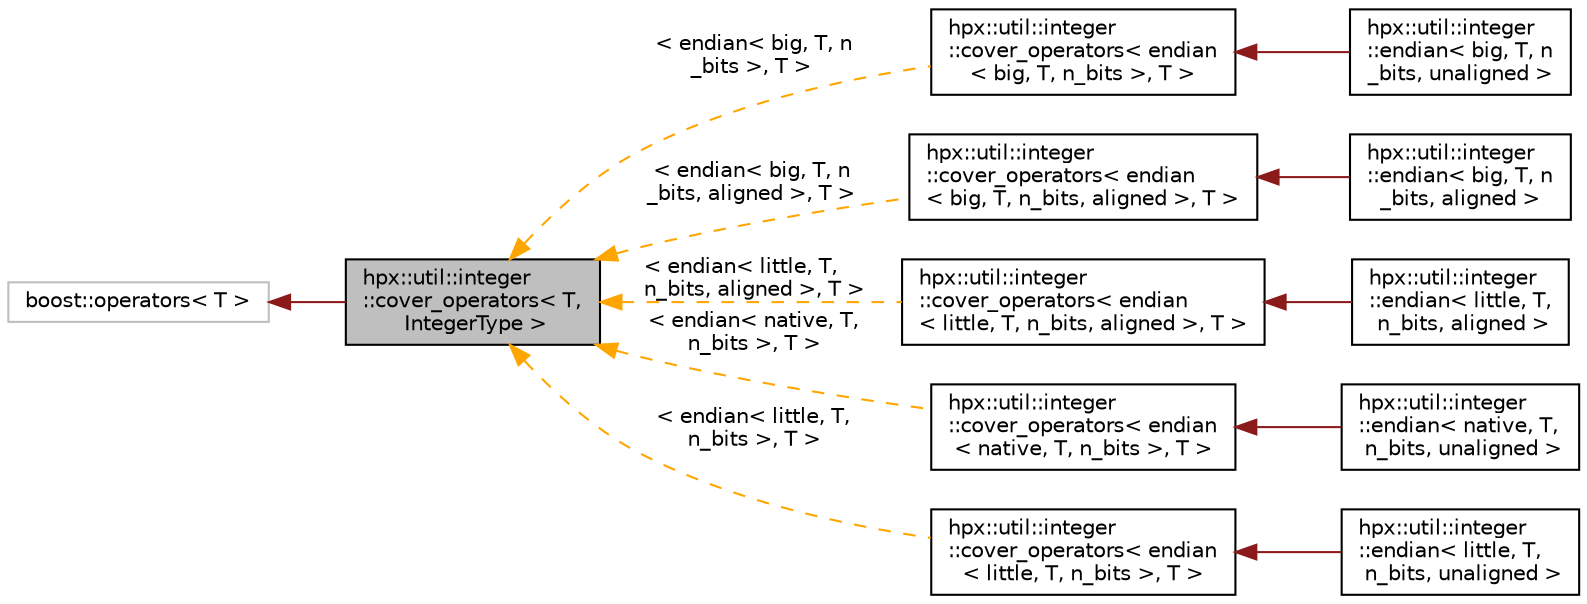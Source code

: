 digraph "hpx::util::integer::cover_operators&lt; T, IntegerType &gt;"
{
  edge [fontname="Helvetica",fontsize="10",labelfontname="Helvetica",labelfontsize="10"];
  node [fontname="Helvetica",fontsize="10",shape=record];
  rankdir="LR";
  Node0 [label="hpx::util::integer\l::cover_operators\< T,\l IntegerType \>",height=0.2,width=0.4,color="black", fillcolor="grey75", style="filled", fontcolor="black"];
  Node1 -> Node0 [dir="back",color="firebrick4",fontsize="10",style="solid",fontname="Helvetica"];
  Node1 [label="boost::operators\< T \>",height=0.2,width=0.4,color="grey75", fillcolor="white", style="filled"];
  Node0 -> Node2 [dir="back",color="orange",fontsize="10",style="dashed",label=" \< endian\< big, T, n\l_bits \>, T \>" ,fontname="Helvetica"];
  Node2 [label="hpx::util::integer\l::cover_operators\< endian\l\< big, T, n_bits \>, T \>",height=0.2,width=0.4,color="black", fillcolor="white", style="filled",URL="$d5/d87/classhpx_1_1util_1_1integer_1_1cover__operators.html"];
  Node2 -> Node3 [dir="back",color="firebrick4",fontsize="10",style="solid",fontname="Helvetica"];
  Node3 [label="hpx::util::integer\l::endian\< big, T, n\l_bits, unaligned \>",height=0.2,width=0.4,color="black", fillcolor="white", style="filled",URL="$d4/d93/classhpx_1_1util_1_1integer_1_1endian_3_01big_00_01_t_00_01n__bits_00_01unaligned_01_4.html"];
  Node0 -> Node4 [dir="back",color="orange",fontsize="10",style="dashed",label=" \< endian\< big, T, n\l_bits, aligned \>, T \>" ,fontname="Helvetica"];
  Node4 [label="hpx::util::integer\l::cover_operators\< endian\l\< big, T, n_bits, aligned \>, T \>",height=0.2,width=0.4,color="black", fillcolor="white", style="filled",URL="$d5/d87/classhpx_1_1util_1_1integer_1_1cover__operators.html"];
  Node4 -> Node5 [dir="back",color="firebrick4",fontsize="10",style="solid",fontname="Helvetica"];
  Node5 [label="hpx::util::integer\l::endian\< big, T, n\l_bits, aligned \>",height=0.2,width=0.4,color="black", fillcolor="white", style="filled",URL="$d6/d6e/classhpx_1_1util_1_1integer_1_1endian_3_01big_00_01_t_00_01n__bits_00_01aligned_01_4.html"];
  Node0 -> Node6 [dir="back",color="orange",fontsize="10",style="dashed",label=" \< endian\< little, T,\l n_bits, aligned \>, T \>" ,fontname="Helvetica"];
  Node6 [label="hpx::util::integer\l::cover_operators\< endian\l\< little, T, n_bits, aligned \>, T \>",height=0.2,width=0.4,color="black", fillcolor="white", style="filled",URL="$d5/d87/classhpx_1_1util_1_1integer_1_1cover__operators.html"];
  Node6 -> Node7 [dir="back",color="firebrick4",fontsize="10",style="solid",fontname="Helvetica"];
  Node7 [label="hpx::util::integer\l::endian\< little, T,\l n_bits, aligned \>",height=0.2,width=0.4,color="black", fillcolor="white", style="filled",URL="$d8/dbb/classhpx_1_1util_1_1integer_1_1endian_3_01little_00_01_t_00_01n__bits_00_01aligned_01_4.html"];
  Node0 -> Node8 [dir="back",color="orange",fontsize="10",style="dashed",label=" \< endian\< native, T,\l n_bits \>, T \>" ,fontname="Helvetica"];
  Node8 [label="hpx::util::integer\l::cover_operators\< endian\l\< native, T, n_bits \>, T \>",height=0.2,width=0.4,color="black", fillcolor="white", style="filled",URL="$d5/d87/classhpx_1_1util_1_1integer_1_1cover__operators.html"];
  Node8 -> Node9 [dir="back",color="firebrick4",fontsize="10",style="solid",fontname="Helvetica"];
  Node9 [label="hpx::util::integer\l::endian\< native, T,\l n_bits, unaligned \>",height=0.2,width=0.4,color="black", fillcolor="white", style="filled",URL="$d7/d03/classhpx_1_1util_1_1integer_1_1endian_3_01native_00_01_t_00_01n__bits_00_01unaligned_01_4.html"];
  Node0 -> Node10 [dir="back",color="orange",fontsize="10",style="dashed",label=" \< endian\< little, T,\l n_bits \>, T \>" ,fontname="Helvetica"];
  Node10 [label="hpx::util::integer\l::cover_operators\< endian\l\< little, T, n_bits \>, T \>",height=0.2,width=0.4,color="black", fillcolor="white", style="filled",URL="$d5/d87/classhpx_1_1util_1_1integer_1_1cover__operators.html"];
  Node10 -> Node11 [dir="back",color="firebrick4",fontsize="10",style="solid",fontname="Helvetica"];
  Node11 [label="hpx::util::integer\l::endian\< little, T,\l n_bits, unaligned \>",height=0.2,width=0.4,color="black", fillcolor="white", style="filled",URL="$de/db9/classhpx_1_1util_1_1integer_1_1endian_3_01little_00_01_t_00_01n__bits_00_01unaligned_01_4.html"];
}
